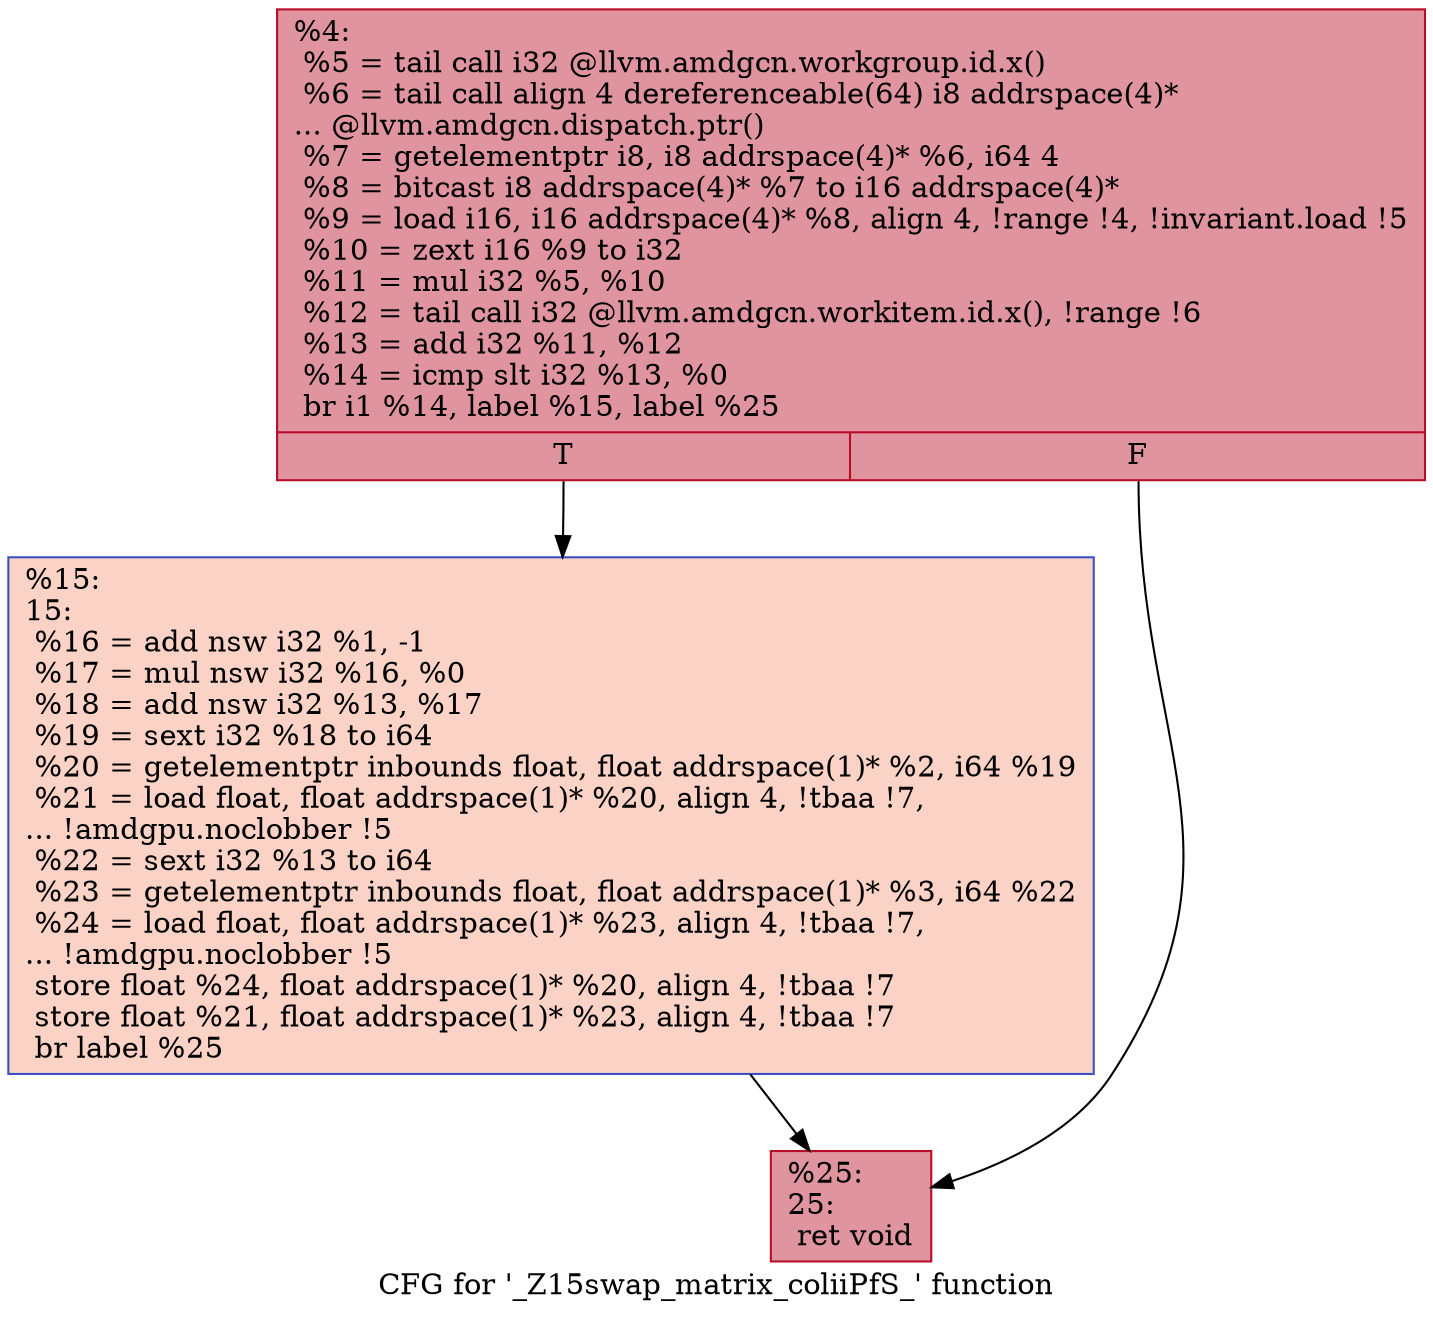 digraph "CFG for '_Z15swap_matrix_coliiPfS_' function" {
	label="CFG for '_Z15swap_matrix_coliiPfS_' function";

	Node0x4dcf110 [shape=record,color="#b70d28ff", style=filled, fillcolor="#b70d2870",label="{%4:\l  %5 = tail call i32 @llvm.amdgcn.workgroup.id.x()\l  %6 = tail call align 4 dereferenceable(64) i8 addrspace(4)*\l... @llvm.amdgcn.dispatch.ptr()\l  %7 = getelementptr i8, i8 addrspace(4)* %6, i64 4\l  %8 = bitcast i8 addrspace(4)* %7 to i16 addrspace(4)*\l  %9 = load i16, i16 addrspace(4)* %8, align 4, !range !4, !invariant.load !5\l  %10 = zext i16 %9 to i32\l  %11 = mul i32 %5, %10\l  %12 = tail call i32 @llvm.amdgcn.workitem.id.x(), !range !6\l  %13 = add i32 %11, %12\l  %14 = icmp slt i32 %13, %0\l  br i1 %14, label %15, label %25\l|{<s0>T|<s1>F}}"];
	Node0x4dcf110:s0 -> Node0x4dd0ff0;
	Node0x4dcf110:s1 -> Node0x4dd1080;
	Node0x4dd0ff0 [shape=record,color="#3d50c3ff", style=filled, fillcolor="#f59c7d70",label="{%15:\l15:                                               \l  %16 = add nsw i32 %1, -1\l  %17 = mul nsw i32 %16, %0\l  %18 = add nsw i32 %13, %17\l  %19 = sext i32 %18 to i64\l  %20 = getelementptr inbounds float, float addrspace(1)* %2, i64 %19\l  %21 = load float, float addrspace(1)* %20, align 4, !tbaa !7,\l... !amdgpu.noclobber !5\l  %22 = sext i32 %13 to i64\l  %23 = getelementptr inbounds float, float addrspace(1)* %3, i64 %22\l  %24 = load float, float addrspace(1)* %23, align 4, !tbaa !7,\l... !amdgpu.noclobber !5\l  store float %24, float addrspace(1)* %20, align 4, !tbaa !7\l  store float %21, float addrspace(1)* %23, align 4, !tbaa !7\l  br label %25\l}"];
	Node0x4dd0ff0 -> Node0x4dd1080;
	Node0x4dd1080 [shape=record,color="#b70d28ff", style=filled, fillcolor="#b70d2870",label="{%25:\l25:                                               \l  ret void\l}"];
}
